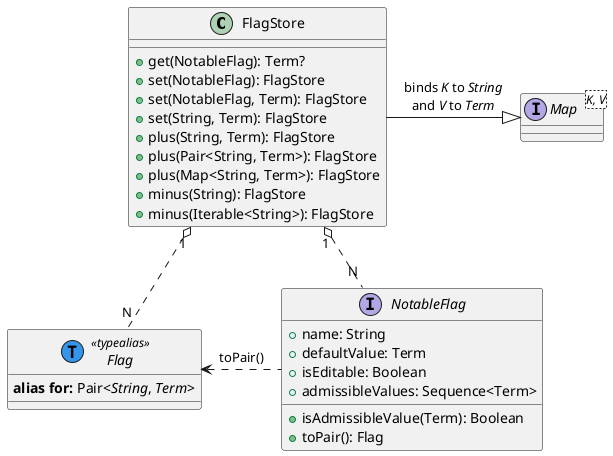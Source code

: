 @startuml
class FlagStore {
    + get(NotableFlag): Term?
    + set(NotableFlag): FlagStore
    + set(NotableFlag, Term): FlagStore
    + set(String, Term): FlagStore
    + plus(String, Term): FlagStore
    + plus(Pair<String, Term>): FlagStore
    + plus(Map<String, Term>): FlagStore
    + minus(String): FlagStore
    + minus(Iterable<String>): FlagStore
}

interface Flag << (T,#3495eb) typealias >>  {
  **alias for:** Pair<//String//, //Term//>
}

interface Map<K, V>

FlagStore -right-|> Map: binds //K// to //String//\nand //V// to //Term//

interface NotableFlag {
    + name: String
    + defaultValue: Term
    + isEditable: Boolean
    + admissibleValues: Sequence<Term>
    + isAdmissibleValue(Term): Boolean
    + toPair(): Flag
}

FlagStore "1" o.. "N" NotableFlag
FlagStore "1" o.. "N" Flag

NotableFlag .left.> Flag: toPair()
@enduml